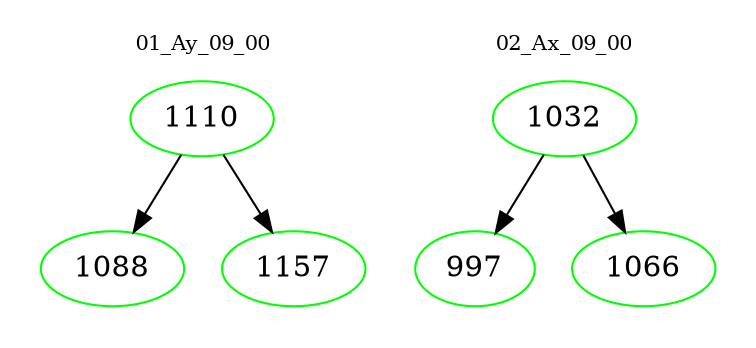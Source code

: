 digraph{
subgraph cluster_0 {
color = white
label = "01_Ay_09_00";
fontsize=10;
T0_1110 [label="1110", color="green"]
T0_1110 -> T0_1088 [color="black"]
T0_1088 [label="1088", color="green"]
T0_1110 -> T0_1157 [color="black"]
T0_1157 [label="1157", color="green"]
}
subgraph cluster_1 {
color = white
label = "02_Ax_09_00";
fontsize=10;
T1_1032 [label="1032", color="green"]
T1_1032 -> T1_997 [color="black"]
T1_997 [label="997", color="green"]
T1_1032 -> T1_1066 [color="black"]
T1_1066 [label="1066", color="green"]
}
}

